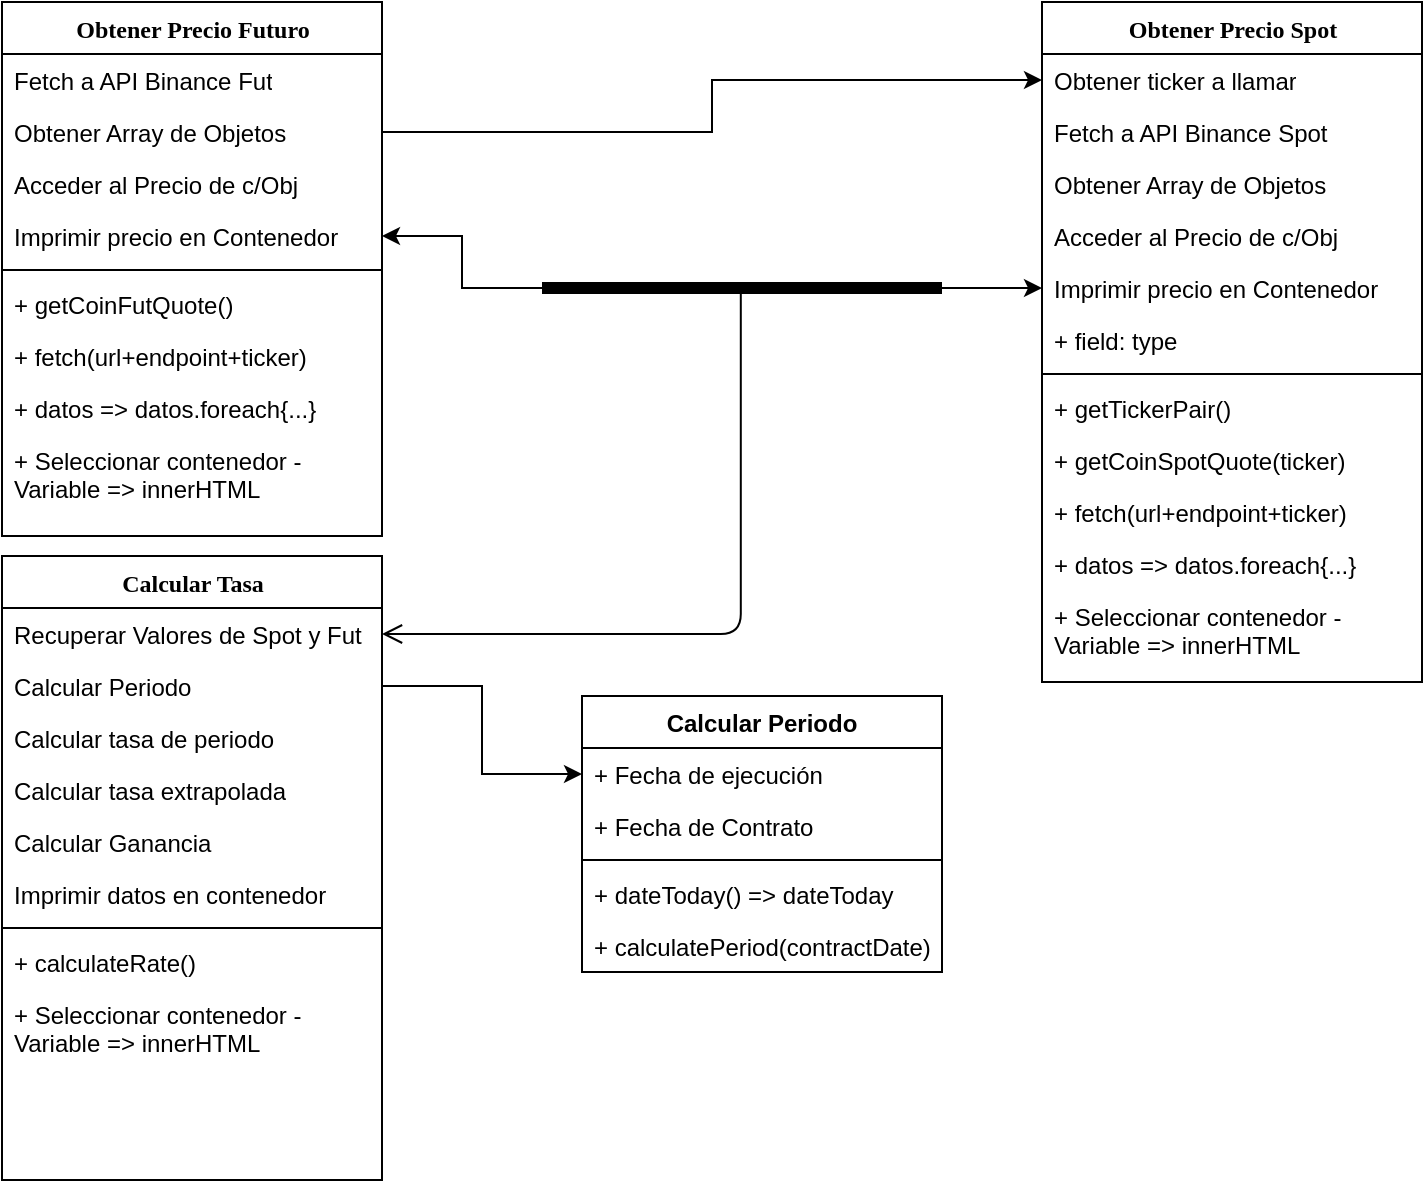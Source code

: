 <mxfile version="14.6.6" type="onedrive"><diagram name="Page-1" id="9f46799a-70d6-7492-0946-bef42562c5a5"><mxGraphModel dx="1221" dy="645" grid="1" gridSize="10" guides="1" tooltips="1" connect="1" arrows="1" fold="1" page="1" pageScale="1" pageWidth="1100" pageHeight="850" background="#ffffff" math="0" shadow="0"><root><mxCell id="0"/><mxCell id="1" parent="0"/><mxCell id="78961159f06e98e8-30" value="Obtener Precio Spot" style="swimlane;html=1;fontStyle=1;align=center;verticalAlign=top;childLayout=stackLayout;horizontal=1;startSize=26;horizontalStack=0;resizeParent=1;resizeLast=0;collapsible=1;marginBottom=0;swimlaneFillColor=#ffffff;rounded=0;shadow=0;comic=0;labelBackgroundColor=none;strokeWidth=1;fillColor=none;fontFamily=Verdana;fontSize=12" parent="1" vertex="1"><mxGeometry x="610" y="43" width="190" height="340" as="geometry"/></mxCell><mxCell id="78961159f06e98e8-34" value="Obtener ticker a llamar" style="text;html=1;strokeColor=none;fillColor=none;align=left;verticalAlign=top;spacingLeft=4;spacingRight=4;whiteSpace=wrap;overflow=hidden;rotatable=0;points=[[0,0.5],[1,0.5]];portConstraint=eastwest;" parent="78961159f06e98e8-30" vertex="1"><mxGeometry y="26" width="190" height="26" as="geometry"/></mxCell><mxCell id="78961159f06e98e8-31" value="Fetch a API Binance Spot" style="text;html=1;strokeColor=none;fillColor=none;align=left;verticalAlign=top;spacingLeft=4;spacingRight=4;whiteSpace=wrap;overflow=hidden;rotatable=0;points=[[0,0.5],[1,0.5]];portConstraint=eastwest;" parent="78961159f06e98e8-30" vertex="1"><mxGeometry y="52" width="190" height="26" as="geometry"/></mxCell><mxCell id="78961159f06e98e8-32" value="Obtener Array de Objetos" style="text;html=1;strokeColor=none;fillColor=none;align=left;verticalAlign=top;spacingLeft=4;spacingRight=4;whiteSpace=wrap;overflow=hidden;rotatable=0;points=[[0,0.5],[1,0.5]];portConstraint=eastwest;" parent="78961159f06e98e8-30" vertex="1"><mxGeometry y="78" width="190" height="26" as="geometry"/></mxCell><mxCell id="78961159f06e98e8-33" value="Acceder al Precio de c/Obj" style="text;html=1;strokeColor=none;fillColor=none;align=left;verticalAlign=top;spacingLeft=4;spacingRight=4;whiteSpace=wrap;overflow=hidden;rotatable=0;points=[[0,0.5],[1,0.5]];portConstraint=eastwest;" parent="78961159f06e98e8-30" vertex="1"><mxGeometry y="104" width="190" height="26" as="geometry"/></mxCell><mxCell id="78961159f06e98e8-36" value="Imprimir precio en Contenedor" style="text;html=1;strokeColor=none;fillColor=none;align=left;verticalAlign=top;spacingLeft=4;spacingRight=4;whiteSpace=wrap;overflow=hidden;rotatable=0;points=[[0,0.5],[1,0.5]];portConstraint=eastwest;" parent="78961159f06e98e8-30" vertex="1"><mxGeometry y="130" width="190" height="26" as="geometry"/></mxCell><mxCell id="78961159f06e98e8-37" value="+ field: type" style="text;html=1;strokeColor=none;fillColor=none;align=left;verticalAlign=top;spacingLeft=4;spacingRight=4;whiteSpace=wrap;overflow=hidden;rotatable=0;points=[[0,0.5],[1,0.5]];portConstraint=eastwest;" parent="78961159f06e98e8-30" vertex="1"><mxGeometry y="156" width="190" height="26" as="geometry"/></mxCell><mxCell id="78961159f06e98e8-38" value="" style="line;html=1;strokeWidth=1;fillColor=none;align=left;verticalAlign=middle;spacingTop=-1;spacingLeft=3;spacingRight=3;rotatable=0;labelPosition=right;points=[];portConstraint=eastwest;" parent="78961159f06e98e8-30" vertex="1"><mxGeometry y="182" width="190" height="8" as="geometry"/></mxCell><mxCell id="78961159f06e98e8-40" value="+ getTickerPair()" style="text;html=1;strokeColor=none;fillColor=none;align=left;verticalAlign=top;spacingLeft=4;spacingRight=4;whiteSpace=wrap;overflow=hidden;rotatable=0;points=[[0,0.5],[1,0.5]];portConstraint=eastwest;" parent="78961159f06e98e8-30" vertex="1"><mxGeometry y="190" width="190" height="26" as="geometry"/></mxCell><mxCell id="78961159f06e98e8-39" value="+ getCoinSpotQuote(ticker)" style="text;html=1;strokeColor=none;fillColor=none;align=left;verticalAlign=top;spacingLeft=4;spacingRight=4;whiteSpace=wrap;overflow=hidden;rotatable=0;points=[[0,0.5],[1,0.5]];portConstraint=eastwest;" parent="78961159f06e98e8-30" vertex="1"><mxGeometry y="216" width="190" height="26" as="geometry"/></mxCell><mxCell id="78961159f06e98e8-42" value="+ fetch(url+endpoint+ticker)" style="text;html=1;strokeColor=none;fillColor=none;align=left;verticalAlign=top;spacingLeft=4;spacingRight=4;whiteSpace=wrap;overflow=hidden;rotatable=0;points=[[0,0.5],[1,0.5]];portConstraint=eastwest;" parent="78961159f06e98e8-30" vertex="1"><mxGeometry y="242" width="190" height="26" as="geometry"/></mxCell><mxCell id="KKbtRZU23Hgn03O-vjnl-18" value="+ datos =&amp;gt; datos.foreach{...}" style="text;html=1;strokeColor=none;fillColor=none;align=left;verticalAlign=top;spacingLeft=4;spacingRight=4;whiteSpace=wrap;overflow=hidden;rotatable=0;points=[[0,0.5],[1,0.5]];portConstraint=eastwest;" parent="78961159f06e98e8-30" vertex="1"><mxGeometry y="268" width="190" height="26" as="geometry"/></mxCell><mxCell id="KKbtRZU23Hgn03O-vjnl-25" value="+ Seleccionar contenedor - Variable =&amp;gt; innerHTML" style="text;html=1;strokeColor=none;fillColor=none;align=left;verticalAlign=top;spacingLeft=4;spacingRight=4;whiteSpace=wrap;overflow=hidden;rotatable=0;points=[[0,0.5],[1,0.5]];portConstraint=eastwest;" parent="78961159f06e98e8-30" vertex="1"><mxGeometry y="294" width="190" height="44" as="geometry"/></mxCell><mxCell id="KKbtRZU23Hgn03O-vjnl-1" value="Obtener Precio Futuro" style="swimlane;html=1;fontStyle=1;align=center;verticalAlign=top;childLayout=stackLayout;horizontal=1;startSize=26;horizontalStack=0;resizeParent=1;resizeLast=0;collapsible=1;marginBottom=0;swimlaneFillColor=#ffffff;rounded=0;shadow=0;comic=0;labelBackgroundColor=none;strokeWidth=1;fillColor=none;fontFamily=Verdana;fontSize=12" parent="1" vertex="1"><mxGeometry x="90" y="43" width="190" height="267" as="geometry"/></mxCell><mxCell id="KKbtRZU23Hgn03O-vjnl-2" value="Fetch a API Binance Fut" style="text;html=1;strokeColor=none;fillColor=none;align=left;verticalAlign=top;spacingLeft=4;spacingRight=4;whiteSpace=wrap;overflow=hidden;rotatable=0;points=[[0,0.5],[1,0.5]];portConstraint=eastwest;" parent="KKbtRZU23Hgn03O-vjnl-1" vertex="1"><mxGeometry y="26" width="190" height="26" as="geometry"/></mxCell><mxCell id="KKbtRZU23Hgn03O-vjnl-3" value="Obtener Array de Objetos" style="text;html=1;strokeColor=none;fillColor=none;align=left;verticalAlign=top;spacingLeft=4;spacingRight=4;whiteSpace=wrap;overflow=hidden;rotatable=0;points=[[0,0.5],[1,0.5]];portConstraint=eastwest;" parent="KKbtRZU23Hgn03O-vjnl-1" vertex="1"><mxGeometry y="52" width="190" height="26" as="geometry"/></mxCell><mxCell id="KKbtRZU23Hgn03O-vjnl-4" value="Acceder al Precio de c/Obj" style="text;html=1;strokeColor=none;fillColor=none;align=left;verticalAlign=top;spacingLeft=4;spacingRight=4;whiteSpace=wrap;overflow=hidden;rotatable=0;points=[[0,0.5],[1,0.5]];portConstraint=eastwest;" parent="KKbtRZU23Hgn03O-vjnl-1" vertex="1"><mxGeometry y="78" width="190" height="26" as="geometry"/></mxCell><mxCell id="KKbtRZU23Hgn03O-vjnl-19" value="Imprimir precio en Contenedor" style="text;html=1;strokeColor=none;fillColor=none;align=left;verticalAlign=top;spacingLeft=4;spacingRight=4;whiteSpace=wrap;overflow=hidden;rotatable=0;points=[[0,0.5],[1,0.5]];portConstraint=eastwest;" parent="KKbtRZU23Hgn03O-vjnl-1" vertex="1"><mxGeometry y="104" width="190" height="26" as="geometry"/></mxCell><mxCell id="KKbtRZU23Hgn03O-vjnl-8" value="" style="line;html=1;strokeWidth=1;fillColor=none;align=left;verticalAlign=middle;spacingTop=-1;spacingLeft=3;spacingRight=3;rotatable=0;labelPosition=right;points=[];portConstraint=eastwest;" parent="KKbtRZU23Hgn03O-vjnl-1" vertex="1"><mxGeometry y="130" width="190" height="8" as="geometry"/></mxCell><mxCell id="KKbtRZU23Hgn03O-vjnl-9" value="+ getCoinFutQuote()" style="text;html=1;strokeColor=none;fillColor=none;align=left;verticalAlign=top;spacingLeft=4;spacingRight=4;whiteSpace=wrap;overflow=hidden;rotatable=0;points=[[0,0.5],[1,0.5]];portConstraint=eastwest;" parent="KKbtRZU23Hgn03O-vjnl-1" vertex="1"><mxGeometry y="138" width="190" height="26" as="geometry"/></mxCell><mxCell id="KKbtRZU23Hgn03O-vjnl-10" value="+ fetch(url+endpoint+ticker)" style="text;html=1;strokeColor=none;fillColor=none;align=left;verticalAlign=top;spacingLeft=4;spacingRight=4;whiteSpace=wrap;overflow=hidden;rotatable=0;points=[[0,0.5],[1,0.5]];portConstraint=eastwest;" parent="KKbtRZU23Hgn03O-vjnl-1" vertex="1"><mxGeometry y="164" width="190" height="26" as="geometry"/></mxCell><mxCell id="KKbtRZU23Hgn03O-vjnl-11" value="+ datos =&amp;gt; datos.foreach{...}" style="text;html=1;strokeColor=none;fillColor=none;align=left;verticalAlign=top;spacingLeft=4;spacingRight=4;whiteSpace=wrap;overflow=hidden;rotatable=0;points=[[0,0.5],[1,0.5]];portConstraint=eastwest;" parent="KKbtRZU23Hgn03O-vjnl-1" vertex="1"><mxGeometry y="190" width="190" height="26" as="geometry"/></mxCell><mxCell id="KKbtRZU23Hgn03O-vjnl-24" value="+ Seleccionar contenedor - Variable =&amp;gt; innerHTML" style="text;html=1;strokeColor=none;fillColor=none;align=left;verticalAlign=top;spacingLeft=4;spacingRight=4;whiteSpace=wrap;overflow=hidden;rotatable=0;points=[[0,0.5],[1,0.5]];portConstraint=eastwest;" parent="KKbtRZU23Hgn03O-vjnl-1" vertex="1"><mxGeometry y="216" width="190" height="44" as="geometry"/></mxCell><mxCell id="KKbtRZU23Hgn03O-vjnl-23" style="edgeStyle=orthogonalEdgeStyle;rounded=0;orthogonalLoop=1;jettySize=auto;html=1;entryX=0;entryY=0.5;entryDx=0;entryDy=0;exitX=1;exitY=0.5;exitDx=0;exitDy=0;" parent="1" source="KKbtRZU23Hgn03O-vjnl-3" target="78961159f06e98e8-34" edge="1"><mxGeometry relative="1" as="geometry"/></mxCell><mxCell id="KKbtRZU23Hgn03O-vjnl-27" value="Calcular Tasa" style="swimlane;html=1;fontStyle=1;align=center;verticalAlign=top;childLayout=stackLayout;horizontal=1;startSize=26;horizontalStack=0;resizeParent=1;resizeLast=0;collapsible=1;marginBottom=0;swimlaneFillColor=#ffffff;rounded=0;shadow=0;comic=0;labelBackgroundColor=none;strokeWidth=1;fillColor=none;fontFamily=Verdana;fontSize=12" parent="1" vertex="1"><mxGeometry x="90" y="320" width="190" height="312" as="geometry"/></mxCell><mxCell id="KKbtRZU23Hgn03O-vjnl-28" value="Recuperar Valores de Spot y Fut" style="text;html=1;strokeColor=none;fillColor=none;align=left;verticalAlign=top;spacingLeft=4;spacingRight=4;whiteSpace=wrap;overflow=hidden;rotatable=0;points=[[0,0.5],[1,0.5]];portConstraint=eastwest;" parent="KKbtRZU23Hgn03O-vjnl-27" vertex="1"><mxGeometry y="26" width="190" height="26" as="geometry"/></mxCell><mxCell id="KKbtRZU23Hgn03O-vjnl-29" value="Calcular Periodo" style="text;html=1;strokeColor=none;fillColor=none;align=left;verticalAlign=top;spacingLeft=4;spacingRight=4;whiteSpace=wrap;overflow=hidden;rotatable=0;points=[[0,0.5],[1,0.5]];portConstraint=eastwest;" parent="KKbtRZU23Hgn03O-vjnl-27" vertex="1"><mxGeometry y="52" width="190" height="26" as="geometry"/></mxCell><mxCell id="KKbtRZU23Hgn03O-vjnl-30" value="Calcular tasa de periodo" style="text;html=1;strokeColor=none;fillColor=none;align=left;verticalAlign=top;spacingLeft=4;spacingRight=4;whiteSpace=wrap;overflow=hidden;rotatable=0;points=[[0,0.5],[1,0.5]];portConstraint=eastwest;" parent="KKbtRZU23Hgn03O-vjnl-27" vertex="1"><mxGeometry y="78" width="190" height="26" as="geometry"/></mxCell><mxCell id="KKbtRZU23Hgn03O-vjnl-31" value="Calcular tasa extrapolada" style="text;html=1;strokeColor=none;fillColor=none;align=left;verticalAlign=top;spacingLeft=4;spacingRight=4;whiteSpace=wrap;overflow=hidden;rotatable=0;points=[[0,0.5],[1,0.5]];portConstraint=eastwest;" parent="KKbtRZU23Hgn03O-vjnl-27" vertex="1"><mxGeometry y="104" width="190" height="26" as="geometry"/></mxCell><mxCell id="KKbtRZU23Hgn03O-vjnl-42" value="Calcular Ganancia" style="text;html=1;strokeColor=none;fillColor=none;align=left;verticalAlign=top;spacingLeft=4;spacingRight=4;whiteSpace=wrap;overflow=hidden;rotatable=0;points=[[0,0.5],[1,0.5]];portConstraint=eastwest;" parent="KKbtRZU23Hgn03O-vjnl-27" vertex="1"><mxGeometry y="130" width="190" height="26" as="geometry"/></mxCell><mxCell id="KKbtRZU23Hgn03O-vjnl-37" value="Imprimir datos en contenedor" style="text;html=1;strokeColor=none;fillColor=none;align=left;verticalAlign=top;spacingLeft=4;spacingRight=4;whiteSpace=wrap;overflow=hidden;rotatable=0;points=[[0,0.5],[1,0.5]];portConstraint=eastwest;" parent="KKbtRZU23Hgn03O-vjnl-27" vertex="1"><mxGeometry y="156" width="190" height="26" as="geometry"/></mxCell><mxCell id="KKbtRZU23Hgn03O-vjnl-32" value="" style="line;html=1;strokeWidth=1;fillColor=none;align=left;verticalAlign=middle;spacingTop=-1;spacingLeft=3;spacingRight=3;rotatable=0;labelPosition=right;points=[];portConstraint=eastwest;" parent="KKbtRZU23Hgn03O-vjnl-27" vertex="1"><mxGeometry y="182" width="190" height="8" as="geometry"/></mxCell><mxCell id="KKbtRZU23Hgn03O-vjnl-33" value="+ calculateRate()" style="text;html=1;strokeColor=none;fillColor=none;align=left;verticalAlign=top;spacingLeft=4;spacingRight=4;whiteSpace=wrap;overflow=hidden;rotatable=0;points=[[0,0.5],[1,0.5]];portConstraint=eastwest;" parent="KKbtRZU23Hgn03O-vjnl-27" vertex="1"><mxGeometry y="190" width="190" height="26" as="geometry"/></mxCell><mxCell id="KKbtRZU23Hgn03O-vjnl-36" value="+ Seleccionar contenedor - Variable =&amp;gt; innerHTML" style="text;html=1;strokeColor=none;fillColor=none;align=left;verticalAlign=top;spacingLeft=4;spacingRight=4;whiteSpace=wrap;overflow=hidden;rotatable=0;points=[[0,0.5],[1,0.5]];portConstraint=eastwest;" parent="KKbtRZU23Hgn03O-vjnl-27" vertex="1"><mxGeometry y="216" width="190" height="44" as="geometry"/></mxCell><mxCell id="KKbtRZU23Hgn03O-vjnl-40" style="edgeStyle=orthogonalEdgeStyle;rounded=0;orthogonalLoop=1;jettySize=auto;html=1;exitX=1;exitY=0.5;exitDx=0;exitDy=0;exitPerimeter=0;" parent="1" source="KKbtRZU23Hgn03O-vjnl-38" target="78961159f06e98e8-36" edge="1"><mxGeometry relative="1" as="geometry"/></mxCell><mxCell id="KKbtRZU23Hgn03O-vjnl-41" style="edgeStyle=orthogonalEdgeStyle;rounded=0;orthogonalLoop=1;jettySize=auto;html=1;entryX=1;entryY=0.5;entryDx=0;entryDy=0;exitX=0;exitY=0.5;exitDx=0;exitDy=0;exitPerimeter=0;" parent="1" source="KKbtRZU23Hgn03O-vjnl-38" target="KKbtRZU23Hgn03O-vjnl-19" edge="1"><mxGeometry relative="1" as="geometry"/></mxCell><mxCell id="KKbtRZU23Hgn03O-vjnl-38" value="" style="shape=line;html=1;strokeWidth=6;fillColor=#000000;" parent="1" vertex="1"><mxGeometry x="360" y="181" width="200" height="10" as="geometry"/></mxCell><mxCell id="KKbtRZU23Hgn03O-vjnl-39" value="" style="edgeStyle=orthogonalEdgeStyle;html=1;verticalAlign=bottom;endArrow=open;endSize=8;entryX=1;entryY=0.5;entryDx=0;entryDy=0;exitX=0.497;exitY=0.406;exitDx=0;exitDy=0;exitPerimeter=0;" parent="1" source="KKbtRZU23Hgn03O-vjnl-38" target="KKbtRZU23Hgn03O-vjnl-28" edge="1"><mxGeometry relative="1" as="geometry"><mxPoint x="380" y="261" as="targetPoint"/></mxGeometry></mxCell><mxCell id="KKbtRZU23Hgn03O-vjnl-43" value="Calcular Periodo" style="swimlane;fontStyle=1;align=center;verticalAlign=top;childLayout=stackLayout;horizontal=1;startSize=26;horizontalStack=0;resizeParent=1;resizeParentMax=0;resizeLast=0;collapsible=1;marginBottom=0;" parent="1" vertex="1"><mxGeometry x="380" y="390" width="180" height="138" as="geometry"/></mxCell><mxCell id="KKbtRZU23Hgn03O-vjnl-44" value="+ Fecha de ejecución" style="text;strokeColor=none;fillColor=none;align=left;verticalAlign=top;spacingLeft=4;spacingRight=4;overflow=hidden;rotatable=0;points=[[0,0.5],[1,0.5]];portConstraint=eastwest;" parent="KKbtRZU23Hgn03O-vjnl-43" vertex="1"><mxGeometry y="26" width="180" height="26" as="geometry"/></mxCell><mxCell id="KKbtRZU23Hgn03O-vjnl-50" value="+ Fecha de Contrato" style="text;strokeColor=none;fillColor=none;align=left;verticalAlign=top;spacingLeft=4;spacingRight=4;overflow=hidden;rotatable=0;points=[[0,0.5],[1,0.5]];portConstraint=eastwest;" parent="KKbtRZU23Hgn03O-vjnl-43" vertex="1"><mxGeometry y="52" width="180" height="26" as="geometry"/></mxCell><mxCell id="KKbtRZU23Hgn03O-vjnl-45" value="" style="line;strokeWidth=1;fillColor=none;align=left;verticalAlign=middle;spacingTop=-1;spacingLeft=3;spacingRight=3;rotatable=0;labelPosition=right;points=[];portConstraint=eastwest;" parent="KKbtRZU23Hgn03O-vjnl-43" vertex="1"><mxGeometry y="78" width="180" height="8" as="geometry"/></mxCell><mxCell id="KKbtRZU23Hgn03O-vjnl-47" value="+ dateToday() =&gt; dateToday" style="text;strokeColor=none;fillColor=none;align=left;verticalAlign=top;spacingLeft=4;spacingRight=4;overflow=hidden;rotatable=0;points=[[0,0.5],[1,0.5]];portConstraint=eastwest;" parent="KKbtRZU23Hgn03O-vjnl-43" vertex="1"><mxGeometry y="86" width="180" height="26" as="geometry"/></mxCell><mxCell id="KKbtRZU23Hgn03O-vjnl-46" value="+ calculatePeriod(contractDate)" style="text;strokeColor=none;fillColor=none;align=left;verticalAlign=top;spacingLeft=4;spacingRight=4;overflow=hidden;rotatable=0;points=[[0,0.5],[1,0.5]];portConstraint=eastwest;" parent="KKbtRZU23Hgn03O-vjnl-43" vertex="1"><mxGeometry y="112" width="180" height="26" as="geometry"/></mxCell><mxCell id="KKbtRZU23Hgn03O-vjnl-49" style="edgeStyle=orthogonalEdgeStyle;rounded=0;orthogonalLoop=1;jettySize=auto;html=1;entryX=0;entryY=0.5;entryDx=0;entryDy=0;" parent="1" source="KKbtRZU23Hgn03O-vjnl-29" target="KKbtRZU23Hgn03O-vjnl-44" edge="1"><mxGeometry relative="1" as="geometry"/></mxCell></root></mxGraphModel></diagram></mxfile>